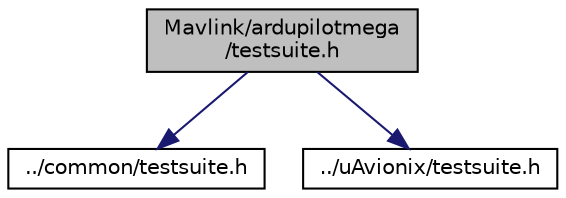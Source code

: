 digraph "Mavlink/ardupilotmega/testsuite.h"
{
  edge [fontname="Helvetica",fontsize="10",labelfontname="Helvetica",labelfontsize="10"];
  node [fontname="Helvetica",fontsize="10",shape=record];
  Node0 [label="Mavlink/ardupilotmega\l/testsuite.h",height=0.2,width=0.4,color="black", fillcolor="grey75", style="filled", fontcolor="black"];
  Node0 -> Node1 [color="midnightblue",fontsize="10",style="solid",fontname="Helvetica"];
  Node1 [label="../common/testsuite.h",height=0.2,width=0.4,color="black", fillcolor="white", style="filled",URL="$common_2testsuite_8h.html",tooltip="MAVLink comm protocol testsuite generated from common.xml. "];
  Node0 -> Node2 [color="midnightblue",fontsize="10",style="solid",fontname="Helvetica"];
  Node2 [label="../uAvionix/testsuite.h",height=0.2,width=0.4,color="black", fillcolor="white", style="filled",URL="$u_avionix_2testsuite_8h.html",tooltip="MAVLink comm protocol testsuite generated from uAvionix.xml. "];
}
